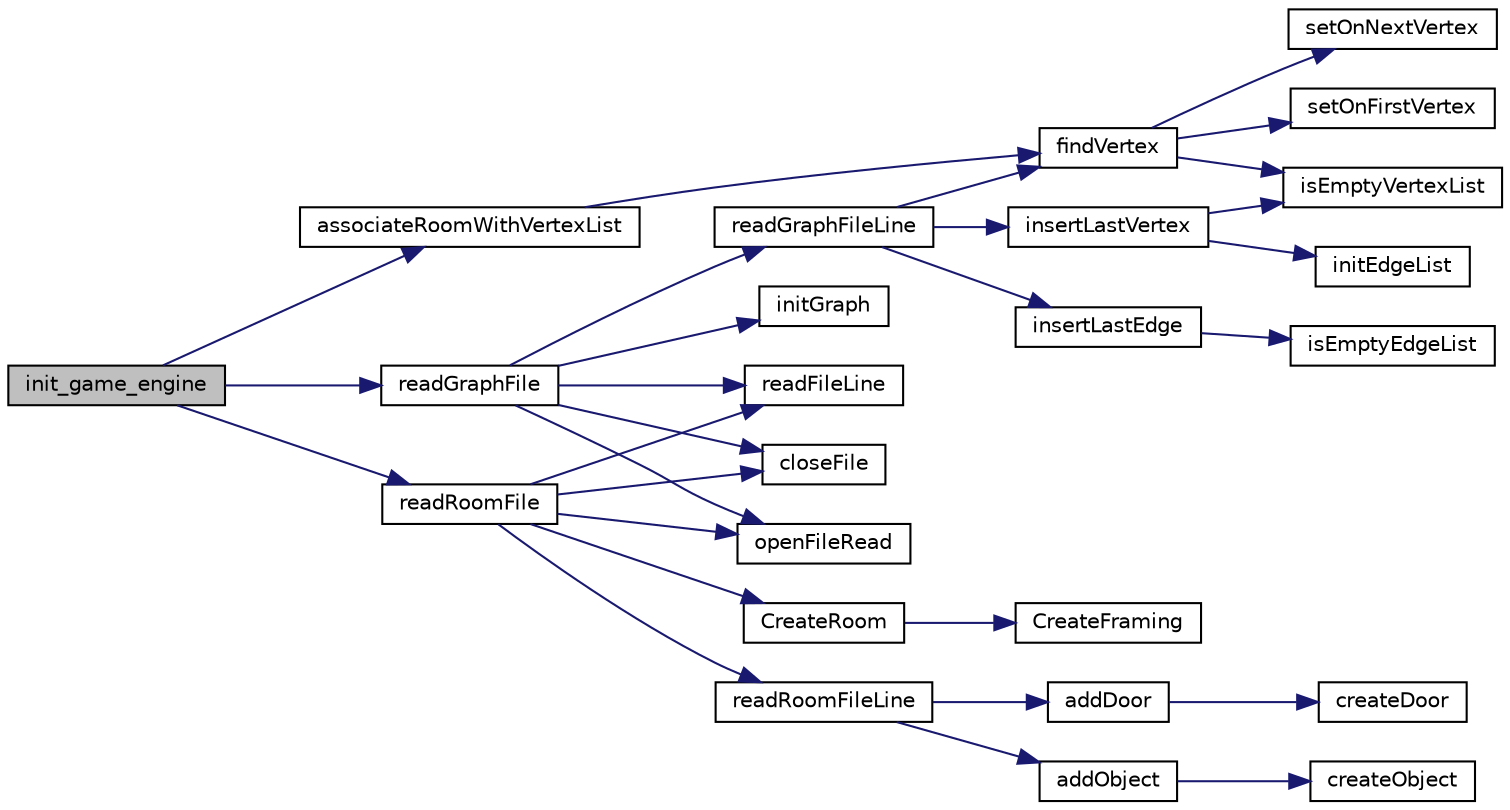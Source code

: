 digraph "init_game_engine"
{
 // LATEX_PDF_SIZE
  edge [fontname="Helvetica",fontsize="10",labelfontname="Helvetica",labelfontsize="10"];
  node [fontname="Helvetica",fontsize="10",shape=record];
  rankdir="LR";
  Node1 [label="init_game_engine",height=0.2,width=0.4,color="black", fillcolor="grey75", style="filled", fontcolor="black",tooltip=" "];
  Node1 -> Node2 [color="midnightblue",fontsize="10",style="solid",fontname="Helvetica"];
  Node2 [label="associateRoomWithVertexList",height=0.2,width=0.4,color="black", fillcolor="white", style="filled",URL="$file_8c.html#a6448bed9d8872dd91ef47583cb38d5d4",tooltip=" "];
  Node2 -> Node3 [color="midnightblue",fontsize="10",style="solid",fontname="Helvetica"];
  Node3 [label="findVertex",height=0.2,width=0.4,color="black", fillcolor="white", style="filled",URL="$graph_8c.html#a9098b8e1dda296d4a762a4d09242ef9f",tooltip=" "];
  Node3 -> Node4 [color="midnightblue",fontsize="10",style="solid",fontname="Helvetica"];
  Node4 [label="isEmptyVertexList",height=0.2,width=0.4,color="black", fillcolor="white", style="filled",URL="$graph_8c.html#a1203008614bf8ce2b17f1bbaffecd007",tooltip=" "];
  Node3 -> Node5 [color="midnightblue",fontsize="10",style="solid",fontname="Helvetica"];
  Node5 [label="setOnFirstVertex",height=0.2,width=0.4,color="black", fillcolor="white", style="filled",URL="$graph_8c.html#a10e7eae43d2c901ee3f086585a9ac030",tooltip=" "];
  Node3 -> Node6 [color="midnightblue",fontsize="10",style="solid",fontname="Helvetica"];
  Node6 [label="setOnNextVertex",height=0.2,width=0.4,color="black", fillcolor="white", style="filled",URL="$graph_8c.html#a75e114a291a78e8c3a1c1815e78b99d3",tooltip=" "];
  Node1 -> Node7 [color="midnightblue",fontsize="10",style="solid",fontname="Helvetica"];
  Node7 [label="readGraphFile",height=0.2,width=0.4,color="black", fillcolor="white", style="filled",URL="$file_8c.html#a84f8e96951c3ff2eff2b19dd235b3f1a",tooltip=" "];
  Node7 -> Node8 [color="midnightblue",fontsize="10",style="solid",fontname="Helvetica"];
  Node8 [label="closeFile",height=0.2,width=0.4,color="black", fillcolor="white", style="filled",URL="$file_8c.html#a9e249321eafc2f7d0f64efb62c37fbde",tooltip=" "];
  Node7 -> Node9 [color="midnightblue",fontsize="10",style="solid",fontname="Helvetica"];
  Node9 [label="initGraph",height=0.2,width=0.4,color="black", fillcolor="white", style="filled",URL="$graph_8c.html#aa920b43d2df996a9e7b467bc9e5fd5c5",tooltip=" "];
  Node7 -> Node10 [color="midnightblue",fontsize="10",style="solid",fontname="Helvetica"];
  Node10 [label="openFileRead",height=0.2,width=0.4,color="black", fillcolor="white", style="filled",URL="$file_8c.html#a1f4d7c70c91bafa98a792b1b7dbc6053",tooltip=" "];
  Node7 -> Node11 [color="midnightblue",fontsize="10",style="solid",fontname="Helvetica"];
  Node11 [label="readFileLine",height=0.2,width=0.4,color="black", fillcolor="white", style="filled",URL="$file_8c.html#abbd186fbdc9db57aa8920ae5cde39131",tooltip=" "];
  Node7 -> Node12 [color="midnightblue",fontsize="10",style="solid",fontname="Helvetica"];
  Node12 [label="readGraphFileLine",height=0.2,width=0.4,color="black", fillcolor="white", style="filled",URL="$file_8c.html#a6bf9c8503192318e485bb587c7ef8217",tooltip=" "];
  Node12 -> Node3 [color="midnightblue",fontsize="10",style="solid",fontname="Helvetica"];
  Node12 -> Node13 [color="midnightblue",fontsize="10",style="solid",fontname="Helvetica"];
  Node13 [label="insertLastEdge",height=0.2,width=0.4,color="black", fillcolor="white", style="filled",URL="$graph_8c.html#a20361dff976356691a3543523058deb9",tooltip=" "];
  Node13 -> Node14 [color="midnightblue",fontsize="10",style="solid",fontname="Helvetica"];
  Node14 [label="isEmptyEdgeList",height=0.2,width=0.4,color="black", fillcolor="white", style="filled",URL="$graph_8c.html#a23fcce81161dcd61c227ea39044d3ddf",tooltip=" "];
  Node12 -> Node15 [color="midnightblue",fontsize="10",style="solid",fontname="Helvetica"];
  Node15 [label="insertLastVertex",height=0.2,width=0.4,color="black", fillcolor="white", style="filled",URL="$graph_8c.html#aa6dceb4cddd951fbc3b3148b39f5cf8e",tooltip=" "];
  Node15 -> Node16 [color="midnightblue",fontsize="10",style="solid",fontname="Helvetica"];
  Node16 [label="initEdgeList",height=0.2,width=0.4,color="black", fillcolor="white", style="filled",URL="$graph_8c.html#a2eb81d411cb89d30e0121d17dbb6d681",tooltip=" "];
  Node15 -> Node4 [color="midnightblue",fontsize="10",style="solid",fontname="Helvetica"];
  Node1 -> Node17 [color="midnightblue",fontsize="10",style="solid",fontname="Helvetica"];
  Node17 [label="readRoomFile",height=0.2,width=0.4,color="black", fillcolor="white", style="filled",URL="$file_8c.html#aa499044cef2d82d18f8cc9493aa3d053",tooltip=" "];
  Node17 -> Node8 [color="midnightblue",fontsize="10",style="solid",fontname="Helvetica"];
  Node17 -> Node18 [color="midnightblue",fontsize="10",style="solid",fontname="Helvetica"];
  Node18 [label="CreateRoom",height=0.2,width=0.4,color="black", fillcolor="white", style="filled",URL="$model_8h.html#a044926ef38df61040ba8317e38fad088",tooltip=" "];
  Node18 -> Node19 [color="midnightblue",fontsize="10",style="solid",fontname="Helvetica"];
  Node19 [label="CreateFraming",height=0.2,width=0.4,color="black", fillcolor="white", style="filled",URL="$object_8c.html#a55d823269646a39e8ec4d327dd94c93b",tooltip=" "];
  Node17 -> Node10 [color="midnightblue",fontsize="10",style="solid",fontname="Helvetica"];
  Node17 -> Node11 [color="midnightblue",fontsize="10",style="solid",fontname="Helvetica"];
  Node17 -> Node20 [color="midnightblue",fontsize="10",style="solid",fontname="Helvetica"];
  Node20 [label="readRoomFileLine",height=0.2,width=0.4,color="black", fillcolor="white", style="filled",URL="$file_8c.html#ae850ff944f6c0b47c387996cfbed0d5f",tooltip=" "];
  Node20 -> Node21 [color="midnightblue",fontsize="10",style="solid",fontname="Helvetica"];
  Node21 [label="addDoor",height=0.2,width=0.4,color="black", fillcolor="white", style="filled",URL="$model_8h.html#acae1da18f310fc052424c98816ecccdf",tooltip=" "];
  Node21 -> Node22 [color="midnightblue",fontsize="10",style="solid",fontname="Helvetica"];
  Node22 [label="createDoor",height=0.2,width=0.4,color="black", fillcolor="white", style="filled",URL="$object_8c.html#ab555f762b9aa3da1c4a31065c33b7f0d",tooltip=" "];
  Node20 -> Node23 [color="midnightblue",fontsize="10",style="solid",fontname="Helvetica"];
  Node23 [label="addObject",height=0.2,width=0.4,color="black", fillcolor="white", style="filled",URL="$model_8h.html#ac908db17ea6d1ccf02dcdbe0c8c1815a",tooltip=" "];
  Node23 -> Node24 [color="midnightblue",fontsize="10",style="solid",fontname="Helvetica"];
  Node24 [label="createObject",height=0.2,width=0.4,color="black", fillcolor="white", style="filled",URL="$object_8c.html#a75e7c9e8a75515109dbfb7613c884dd4",tooltip=" "];
}

